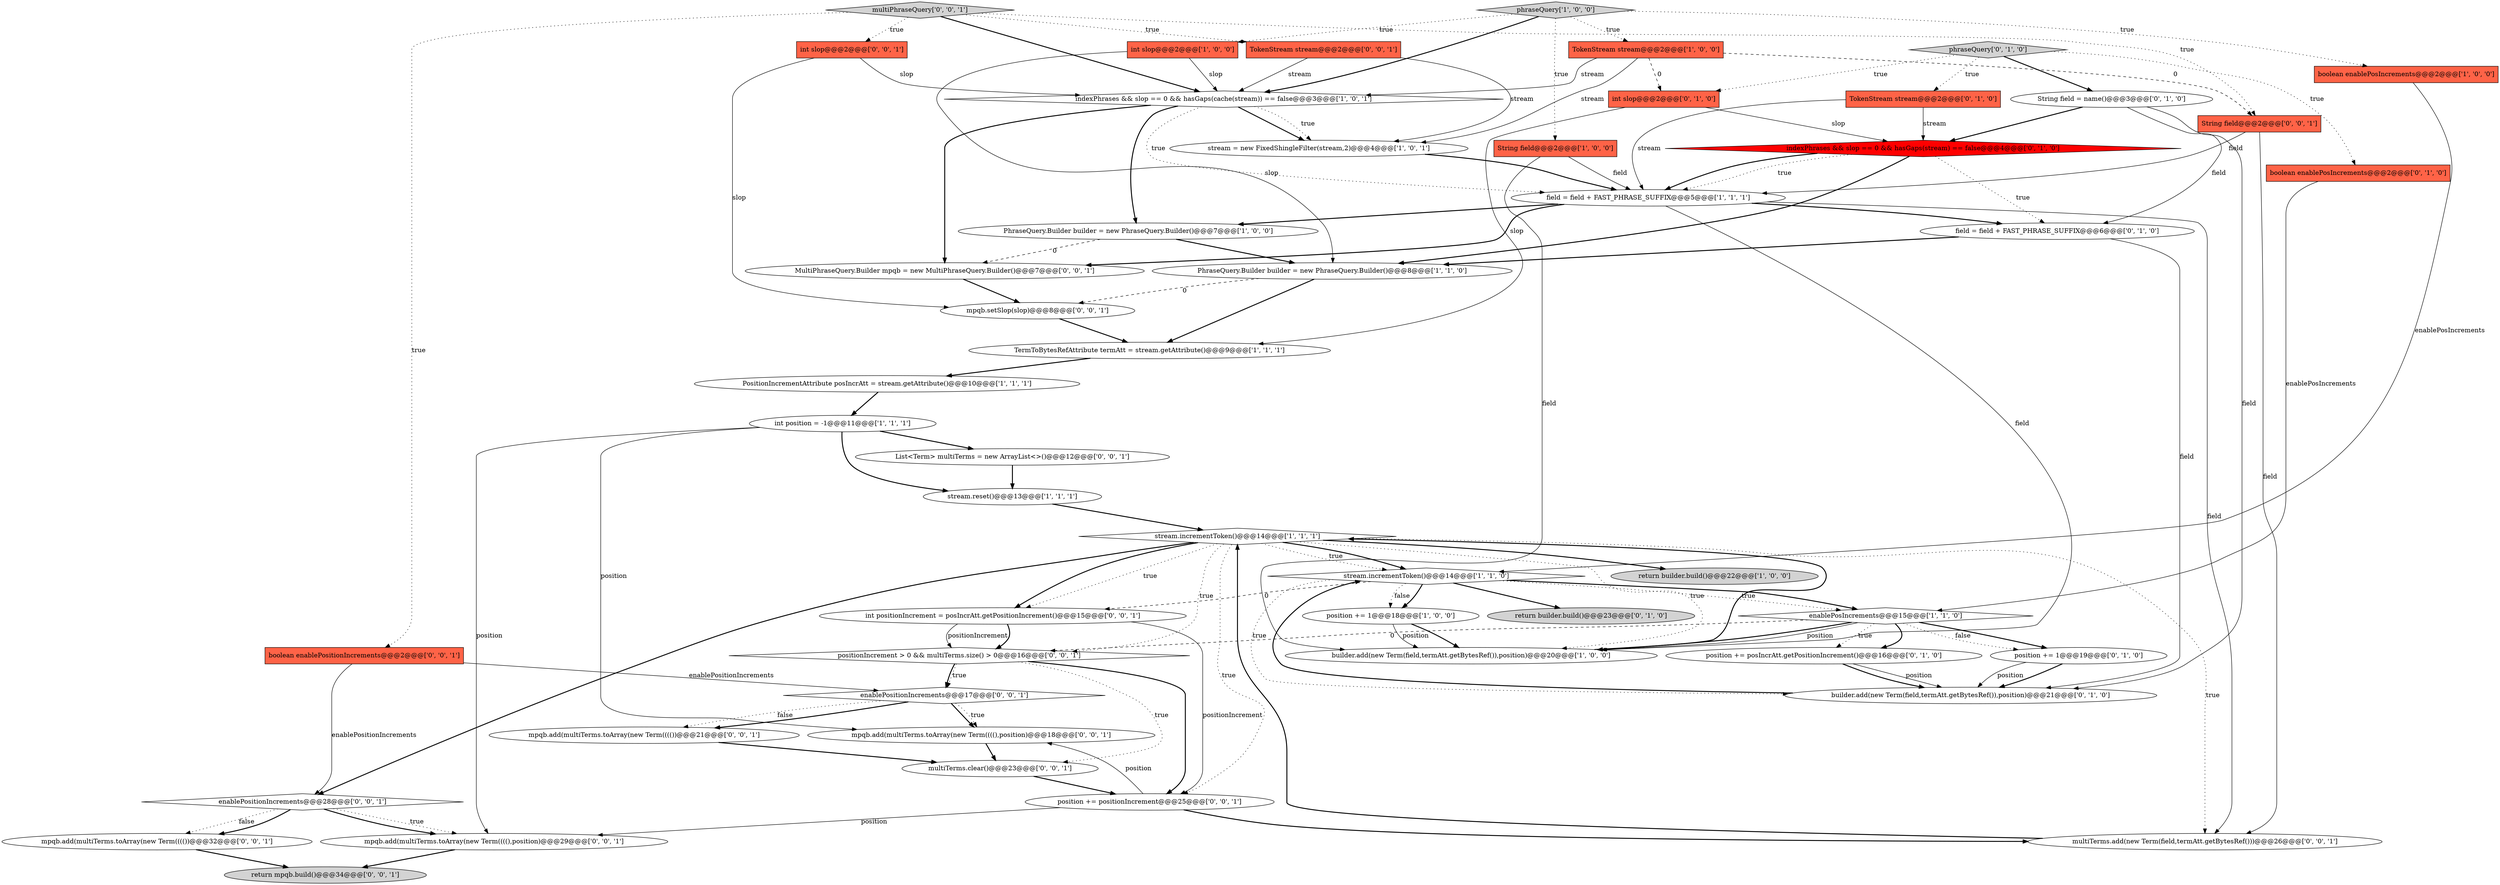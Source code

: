 digraph {
13 [style = filled, label = "PhraseQuery.Builder builder = new PhraseQuery.Builder()@@@8@@@['1', '1', '0']", fillcolor = white, shape = ellipse image = "AAA0AAABBB1BBB"];
31 [style = filled, label = "List<Term> multiTerms = new ArrayList<>()@@@12@@@['0', '0', '1']", fillcolor = white, shape = ellipse image = "AAA0AAABBB3BBB"];
4 [style = filled, label = "PhraseQuery.Builder builder = new PhraseQuery.Builder()@@@7@@@['1', '0', '0']", fillcolor = white, shape = ellipse image = "AAA0AAABBB1BBB"];
28 [style = filled, label = "int slop@@@2@@@['0', '1', '0']", fillcolor = tomato, shape = box image = "AAA1AAABBB2BBB"];
16 [style = filled, label = "builder.add(new Term(field,termAtt.getBytesRef()),position)@@@20@@@['1', '0', '0']", fillcolor = white, shape = ellipse image = "AAA0AAABBB1BBB"];
9 [style = filled, label = "indexPhrases && slop == 0 && hasGaps(cache(stream)) == false@@@3@@@['1', '0', '1']", fillcolor = white, shape = diamond image = "AAA0AAABBB1BBB"];
25 [style = filled, label = "position += posIncrAtt.getPositionIncrement()@@@16@@@['0', '1', '0']", fillcolor = white, shape = ellipse image = "AAA0AAABBB2BBB"];
42 [style = filled, label = "multiTerms.add(new Term(field,termAtt.getBytesRef()))@@@26@@@['0', '0', '1']", fillcolor = white, shape = ellipse image = "AAA0AAABBB3BBB"];
3 [style = filled, label = "int slop@@@2@@@['1', '0', '0']", fillcolor = tomato, shape = box image = "AAA0AAABBB1BBB"];
5 [style = filled, label = "stream.reset()@@@13@@@['1', '1', '1']", fillcolor = white, shape = ellipse image = "AAA0AAABBB1BBB"];
34 [style = filled, label = "mpqb.add(multiTerms.toArray(new Term(((())@@@32@@@['0', '0', '1']", fillcolor = white, shape = ellipse image = "AAA0AAABBB3BBB"];
41 [style = filled, label = "MultiPhraseQuery.Builder mpqb = new MultiPhraseQuery.Builder()@@@7@@@['0', '0', '1']", fillcolor = white, shape = ellipse image = "AAA0AAABBB3BBB"];
46 [style = filled, label = "positionIncrement > 0 && multiTerms.size() > 0@@@16@@@['0', '0', '1']", fillcolor = white, shape = diamond image = "AAA0AAABBB3BBB"];
45 [style = filled, label = "int positionIncrement = posIncrAtt.getPositionIncrement()@@@15@@@['0', '0', '1']", fillcolor = white, shape = ellipse image = "AAA0AAABBB3BBB"];
30 [style = filled, label = "phraseQuery['0', '1', '0']", fillcolor = lightgray, shape = diamond image = "AAA0AAABBB2BBB"];
40 [style = filled, label = "mpqb.add(multiTerms.toArray(new Term((((),position)@@@29@@@['0', '0', '1']", fillcolor = white, shape = ellipse image = "AAA0AAABBB3BBB"];
38 [style = filled, label = "enablePositionIncrements@@@17@@@['0', '0', '1']", fillcolor = white, shape = diamond image = "AAA0AAABBB3BBB"];
48 [style = filled, label = "String field@@@2@@@['0', '0', '1']", fillcolor = tomato, shape = box image = "AAA0AAABBB3BBB"];
20 [style = filled, label = "String field = name()@@@3@@@['0', '1', '0']", fillcolor = white, shape = ellipse image = "AAA0AAABBB2BBB"];
44 [style = filled, label = "TokenStream stream@@@2@@@['0', '0', '1']", fillcolor = tomato, shape = box image = "AAA0AAABBB3BBB"];
0 [style = filled, label = "return builder.build()@@@22@@@['1', '0', '0']", fillcolor = lightgray, shape = ellipse image = "AAA0AAABBB1BBB"];
23 [style = filled, label = "indexPhrases && slop == 0 && hasGaps(stream) == false@@@4@@@['0', '1', '0']", fillcolor = red, shape = diamond image = "AAA1AAABBB2BBB"];
35 [style = filled, label = "boolean enablePositionIncrements@@@2@@@['0', '0', '1']", fillcolor = tomato, shape = box image = "AAA0AAABBB3BBB"];
36 [style = filled, label = "int slop@@@2@@@['0', '0', '1']", fillcolor = tomato, shape = box image = "AAA0AAABBB3BBB"];
18 [style = filled, label = "int position = -1@@@11@@@['1', '1', '1']", fillcolor = white, shape = ellipse image = "AAA0AAABBB1BBB"];
27 [style = filled, label = "TokenStream stream@@@2@@@['0', '1', '0']", fillcolor = tomato, shape = box image = "AAA0AAABBB2BBB"];
19 [style = filled, label = "stream.incrementToken()@@@14@@@['1', '1', '1']", fillcolor = white, shape = diamond image = "AAA0AAABBB1BBB"];
39 [style = filled, label = "enablePositionIncrements@@@28@@@['0', '0', '1']", fillcolor = white, shape = diamond image = "AAA0AAABBB3BBB"];
1 [style = filled, label = "boolean enablePosIncrements@@@2@@@['1', '0', '0']", fillcolor = tomato, shape = box image = "AAA0AAABBB1BBB"];
50 [style = filled, label = "mpqb.add(multiTerms.toArray(new Term((((),position)@@@18@@@['0', '0', '1']", fillcolor = white, shape = ellipse image = "AAA0AAABBB3BBB"];
21 [style = filled, label = "position += 1@@@19@@@['0', '1', '0']", fillcolor = white, shape = ellipse image = "AAA0AAABBB2BBB"];
29 [style = filled, label = "field = field + FAST_PHRASE_SUFFIX@@@6@@@['0', '1', '0']", fillcolor = white, shape = ellipse image = "AAA0AAABBB2BBB"];
43 [style = filled, label = "multiPhraseQuery['0', '0', '1']", fillcolor = lightgray, shape = diamond image = "AAA0AAABBB3BBB"];
10 [style = filled, label = "stream = new FixedShingleFilter(stream,2)@@@4@@@['1', '0', '1']", fillcolor = white, shape = ellipse image = "AAA0AAABBB1BBB"];
24 [style = filled, label = "builder.add(new Term(field,termAtt.getBytesRef()),position)@@@21@@@['0', '1', '0']", fillcolor = white, shape = ellipse image = "AAA0AAABBB2BBB"];
14 [style = filled, label = "position += 1@@@18@@@['1', '0', '0']", fillcolor = white, shape = ellipse image = "AAA0AAABBB1BBB"];
22 [style = filled, label = "boolean enablePosIncrements@@@2@@@['0', '1', '0']", fillcolor = tomato, shape = box image = "AAA0AAABBB2BBB"];
12 [style = filled, label = "String field@@@2@@@['1', '0', '0']", fillcolor = tomato, shape = box image = "AAA0AAABBB1BBB"];
6 [style = filled, label = "TermToBytesRefAttribute termAtt = stream.getAttribute()@@@9@@@['1', '1', '1']", fillcolor = white, shape = ellipse image = "AAA0AAABBB1BBB"];
26 [style = filled, label = "return builder.build()@@@23@@@['0', '1', '0']", fillcolor = lightgray, shape = ellipse image = "AAA0AAABBB2BBB"];
8 [style = filled, label = "field = field + FAST_PHRASE_SUFFIX@@@5@@@['1', '1', '1']", fillcolor = white, shape = ellipse image = "AAA0AAABBB1BBB"];
15 [style = filled, label = "phraseQuery['1', '0', '0']", fillcolor = lightgray, shape = diamond image = "AAA0AAABBB1BBB"];
37 [style = filled, label = "position += positionIncrement@@@25@@@['0', '0', '1']", fillcolor = white, shape = ellipse image = "AAA0AAABBB3BBB"];
17 [style = filled, label = "TokenStream stream@@@2@@@['1', '0', '0']", fillcolor = tomato, shape = box image = "AAA1AAABBB1BBB"];
11 [style = filled, label = "enablePosIncrements@@@15@@@['1', '1', '0']", fillcolor = white, shape = diamond image = "AAA0AAABBB1BBB"];
33 [style = filled, label = "mpqb.setSlop(slop)@@@8@@@['0', '0', '1']", fillcolor = white, shape = ellipse image = "AAA0AAABBB3BBB"];
47 [style = filled, label = "mpqb.add(multiTerms.toArray(new Term(((())@@@21@@@['0', '0', '1']", fillcolor = white, shape = ellipse image = "AAA0AAABBB3BBB"];
7 [style = filled, label = "PositionIncrementAttribute posIncrAtt = stream.getAttribute()@@@10@@@['1', '1', '1']", fillcolor = white, shape = ellipse image = "AAA0AAABBB1BBB"];
49 [style = filled, label = "multiTerms.clear()@@@23@@@['0', '0', '1']", fillcolor = white, shape = ellipse image = "AAA0AAABBB3BBB"];
32 [style = filled, label = "return mpqb.build()@@@34@@@['0', '0', '1']", fillcolor = lightgray, shape = ellipse image = "AAA0AAABBB3BBB"];
2 [style = filled, label = "stream.incrementToken()@@@14@@@['1', '1', '0']", fillcolor = white, shape = diamond image = "AAA0AAABBB1BBB"];
2->26 [style = bold, label=""];
43->35 [style = dotted, label="true"];
30->20 [style = bold, label=""];
12->16 [style = solid, label="field"];
21->24 [style = bold, label=""];
25->24 [style = solid, label="position"];
19->45 [style = dotted, label="true"];
9->10 [style = bold, label=""];
17->48 [style = dashed, label="0"];
2->11 [style = dotted, label="true"];
47->49 [style = bold, label=""];
38->50 [style = bold, label=""];
17->28 [style = dashed, label="0"];
27->8 [style = solid, label="stream"];
46->49 [style = dotted, label="true"];
10->8 [style = bold, label=""];
23->13 [style = bold, label=""];
2->14 [style = bold, label=""];
36->9 [style = solid, label="slop"];
34->32 [style = bold, label=""];
11->46 [style = dashed, label="0"];
21->24 [style = solid, label="position"];
8->4 [style = bold, label=""];
3->13 [style = solid, label="slop"];
18->50 [style = solid, label="position"];
23->29 [style = dotted, label="true"];
11->25 [style = bold, label=""];
42->19 [style = bold, label=""];
36->33 [style = solid, label="slop"];
14->16 [style = bold, label=""];
11->16 [style = bold, label=""];
18->31 [style = bold, label=""];
46->38 [style = bold, label=""];
11->16 [style = solid, label="position"];
12->8 [style = solid, label="field"];
39->34 [style = dotted, label="false"];
2->24 [style = dotted, label="true"];
39->34 [style = bold, label=""];
31->5 [style = bold, label=""];
19->39 [style = bold, label=""];
28->23 [style = solid, label="slop"];
19->2 [style = bold, label=""];
23->8 [style = bold, label=""];
19->37 [style = dotted, label="true"];
16->19 [style = bold, label=""];
46->37 [style = bold, label=""];
50->49 [style = bold, label=""];
9->8 [style = dotted, label="true"];
15->17 [style = dotted, label="true"];
15->3 [style = dotted, label="true"];
25->24 [style = bold, label=""];
8->16 [style = solid, label="field"];
14->16 [style = solid, label="position"];
20->23 [style = bold, label=""];
15->9 [style = bold, label=""];
45->46 [style = solid, label="positionIncrement"];
38->47 [style = bold, label=""];
15->12 [style = dotted, label="true"];
13->33 [style = dashed, label="0"];
39->40 [style = dotted, label="true"];
45->46 [style = bold, label=""];
37->50 [style = solid, label="position"];
6->7 [style = bold, label=""];
17->10 [style = solid, label="stream"];
8->42 [style = solid, label="field"];
9->10 [style = dotted, label="true"];
30->28 [style = dotted, label="true"];
38->50 [style = dotted, label="true"];
4->41 [style = dashed, label="0"];
22->11 [style = solid, label="enablePosIncrements"];
49->37 [style = bold, label=""];
20->29 [style = solid, label="field"];
8->41 [style = bold, label=""];
11->21 [style = bold, label=""];
4->13 [style = bold, label=""];
37->40 [style = solid, label="position"];
19->42 [style = dotted, label="true"];
3->9 [style = solid, label="slop"];
43->9 [style = bold, label=""];
11->21 [style = dotted, label="false"];
19->0 [style = bold, label=""];
5->19 [style = bold, label=""];
43->44 [style = dotted, label="true"];
19->45 [style = bold, label=""];
2->45 [style = dashed, label="0"];
44->9 [style = solid, label="stream"];
43->48 [style = dotted, label="true"];
39->40 [style = bold, label=""];
45->37 [style = solid, label="positionIncrement"];
40->32 [style = bold, label=""];
7->18 [style = bold, label=""];
41->33 [style = bold, label=""];
13->6 [style = bold, label=""];
48->42 [style = solid, label="field"];
46->38 [style = dotted, label="true"];
43->36 [style = dotted, label="true"];
2->11 [style = bold, label=""];
37->42 [style = bold, label=""];
48->8 [style = solid, label="field"];
24->2 [style = bold, label=""];
29->24 [style = solid, label="field"];
23->8 [style = dotted, label="true"];
19->2 [style = dotted, label="true"];
2->14 [style = dotted, label="false"];
30->27 [style = dotted, label="true"];
33->6 [style = bold, label=""];
9->4 [style = bold, label=""];
44->10 [style = solid, label="stream"];
35->38 [style = solid, label="enablePositionIncrements"];
9->41 [style = bold, label=""];
27->23 [style = solid, label="stream"];
38->47 [style = dotted, label="false"];
11->25 [style = dotted, label="true"];
18->40 [style = solid, label="position"];
28->6 [style = solid, label="slop"];
15->1 [style = dotted, label="true"];
18->5 [style = bold, label=""];
19->46 [style = dotted, label="true"];
19->16 [style = dotted, label="true"];
20->24 [style = solid, label="field"];
1->2 [style = solid, label="enablePosIncrements"];
35->39 [style = solid, label="enablePositionIncrements"];
30->22 [style = dotted, label="true"];
17->9 [style = solid, label="stream"];
8->29 [style = bold, label=""];
29->13 [style = bold, label=""];
}

